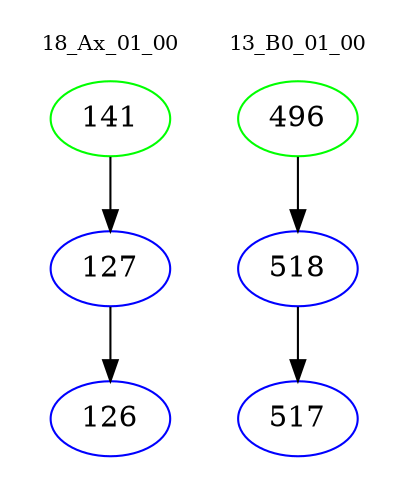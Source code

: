 digraph{
subgraph cluster_0 {
color = white
label = "18_Ax_01_00";
fontsize=10;
T0_141 [label="141", color="green"]
T0_141 -> T0_127 [color="black"]
T0_127 [label="127", color="blue"]
T0_127 -> T0_126 [color="black"]
T0_126 [label="126", color="blue"]
}
subgraph cluster_1 {
color = white
label = "13_B0_01_00";
fontsize=10;
T1_496 [label="496", color="green"]
T1_496 -> T1_518 [color="black"]
T1_518 [label="518", color="blue"]
T1_518 -> T1_517 [color="black"]
T1_517 [label="517", color="blue"]
}
}
